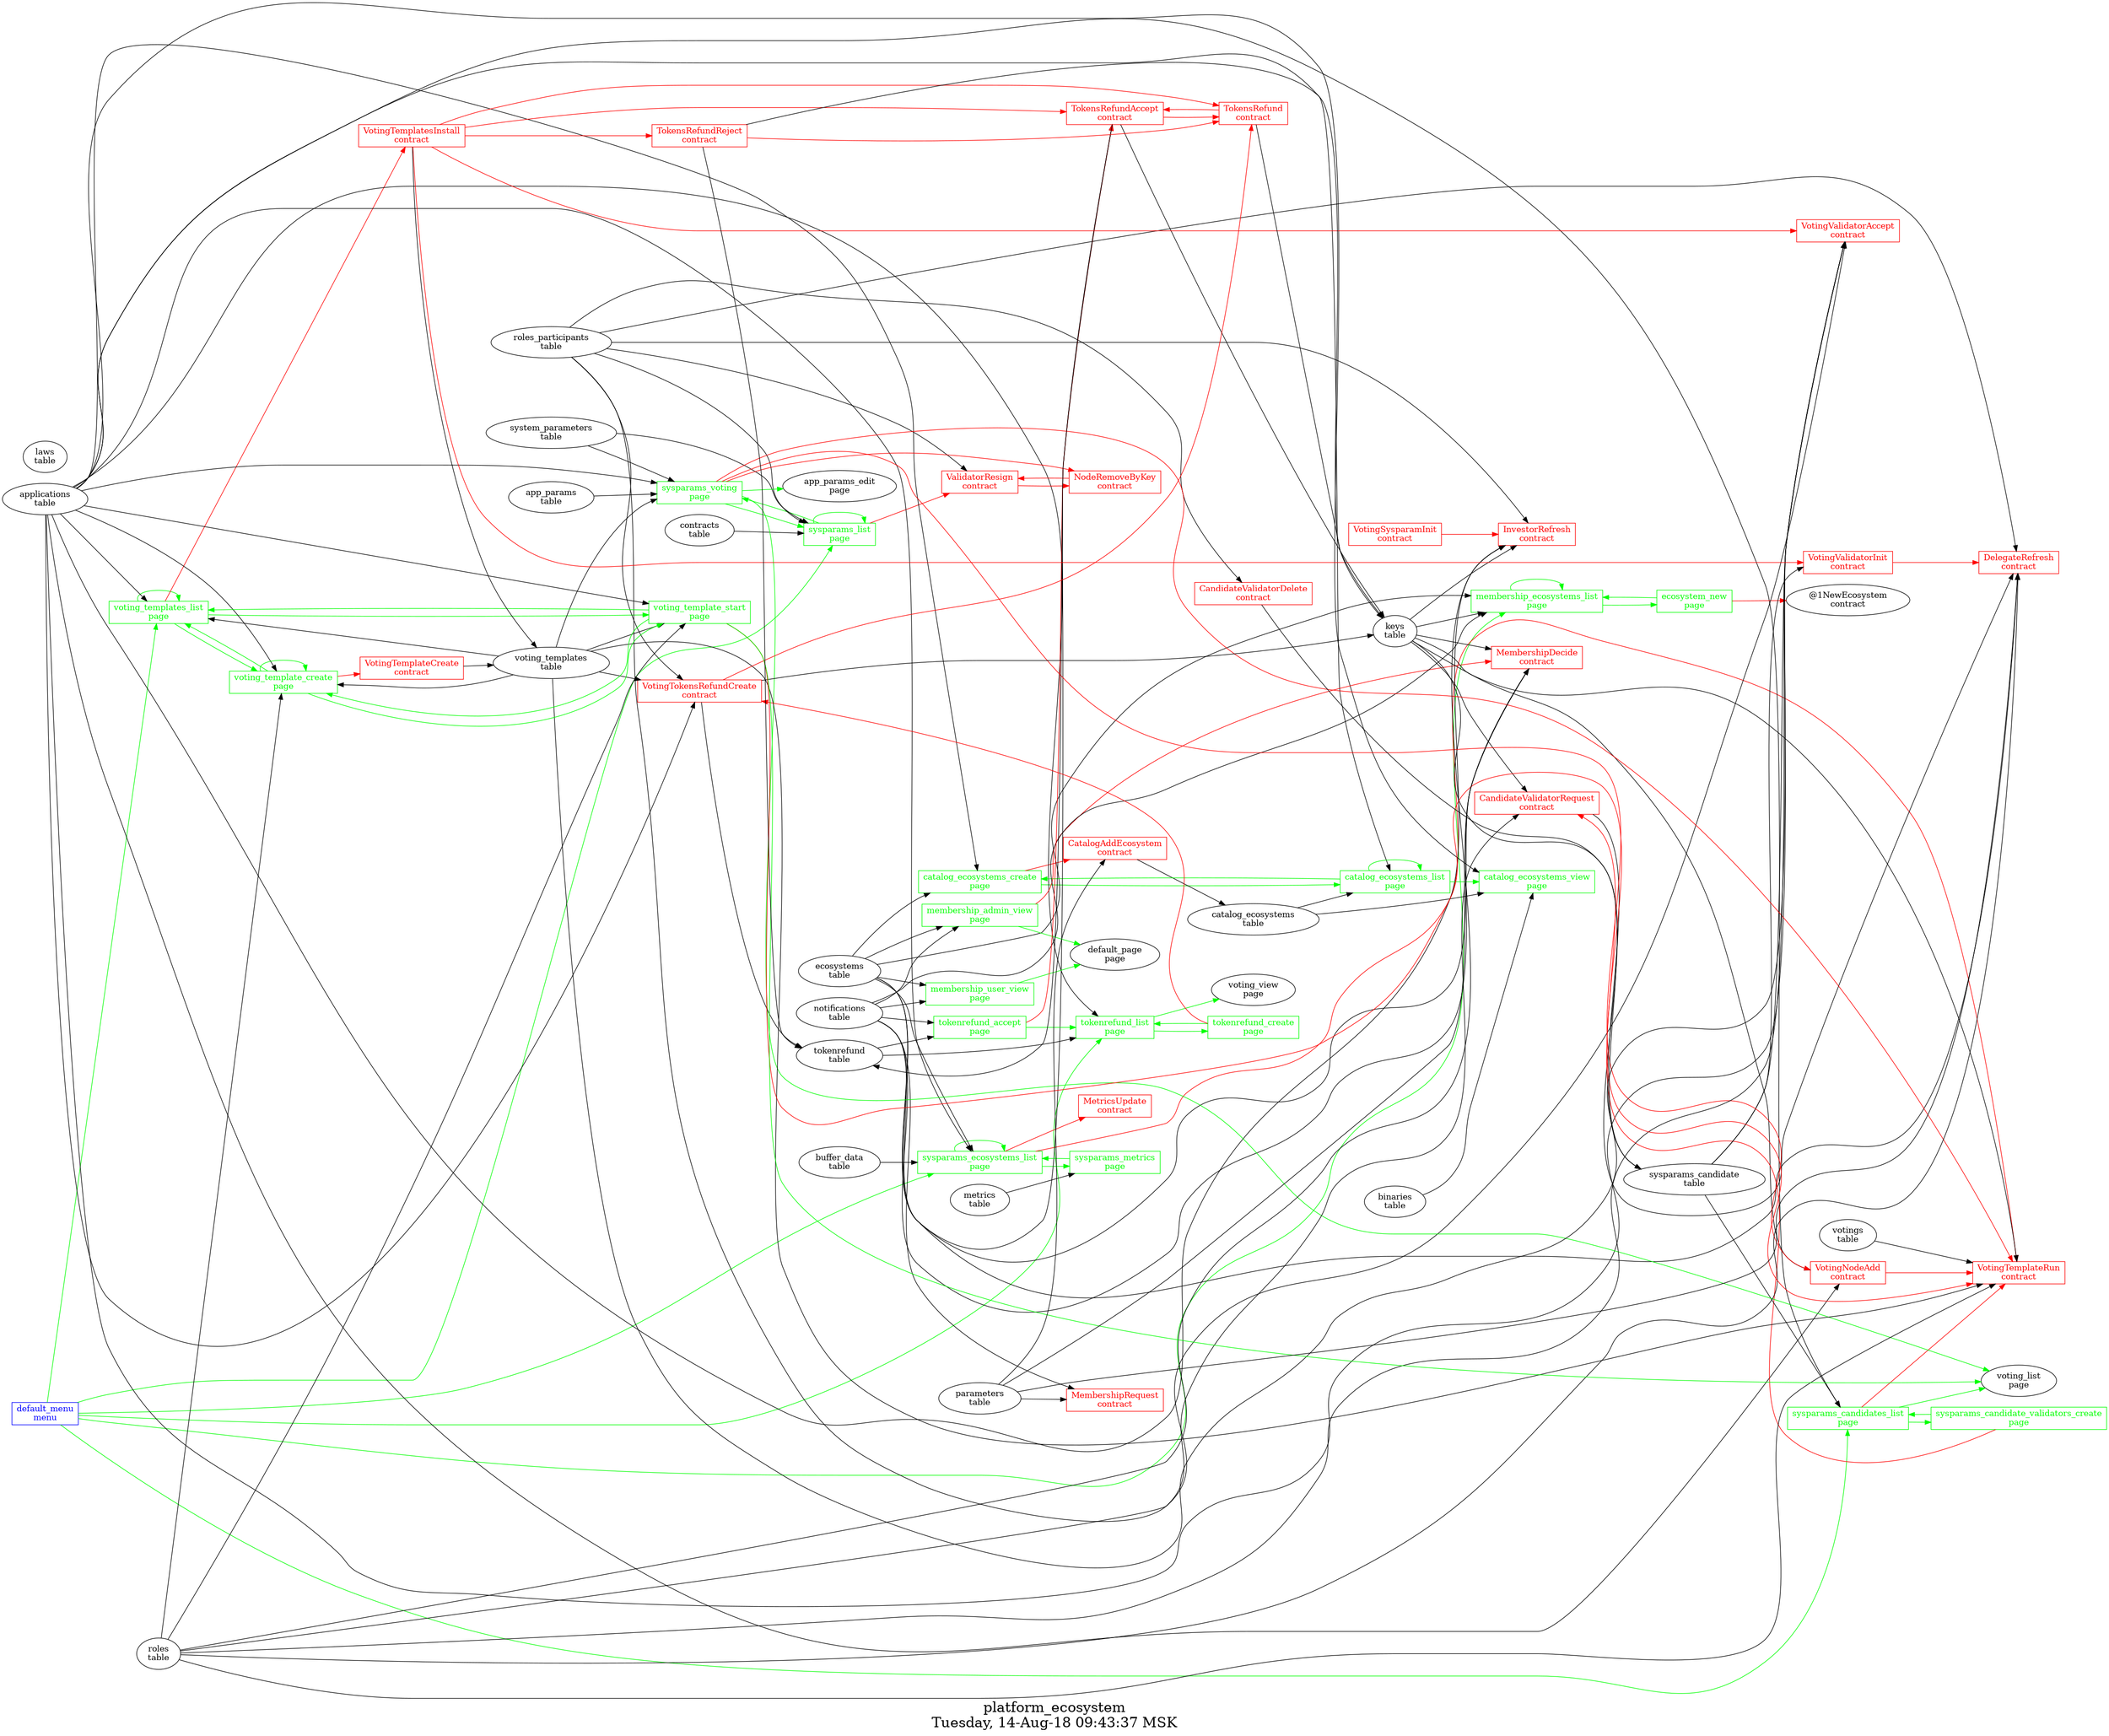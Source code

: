 digraph G {
graph [
  fontsize="24";
  label="platform_ecosystem\nTuesday, 14-Aug-18 09:43:37 MSK";
  nojustify=true;
  ordering=out;
  rankdir=LR;
  size="30";
];
"default_menu\nmenu" -> "voting_templates_list\npage"  [ color=green ]
"default_menu\nmenu" -> "sysparams_list\npage"  [ color=green ]
"default_menu\nmenu" -> "sysparams_candidates_list\npage"  [ color=green ]
"default_menu\nmenu" -> "sysparams_ecosystems_list\npage"  [ color=green ]
"default_menu\nmenu" -> "tokenrefund_list\npage"  [ color=green ]
"default_menu\nmenu" -> "membership_ecosystems_list\npage"  [ color=green ]
"default_menu\nmenu" [color=blue, fontcolor=blue, group=menus, shape=record];
"catalog_ecosystems_create\npage" -> "CatalogAddEcosystem\ncontract"  [ color=red ]
"applications\ntable" -> "catalog_ecosystems_create\npage"
"ecosystems\ntable" -> "catalog_ecosystems_create\npage"
"catalog_ecosystems_create\npage" -> "catalog_ecosystems_list\npage"  [ color=green ]
"catalog_ecosystems_create\npage" [color=green, fontcolor=green, group=pages, shape=record];
"applications\ntable" -> "catalog_ecosystems_list\npage"
"catalog_ecosystems\ntable" -> "catalog_ecosystems_list\npage"
"catalog_ecosystems_list\npage" -> "catalog_ecosystems_create\npage"  [ color=green ]
"catalog_ecosystems_list\npage" -> "catalog_ecosystems_list\npage"  [ color=green ]
"catalog_ecosystems_list\npage" -> "catalog_ecosystems_view\npage"  [ color=green ]
"catalog_ecosystems_list\npage" [color=green, fontcolor=green, group=pages, shape=record];
"applications\ntable" -> "catalog_ecosystems_view\npage"
"catalog_ecosystems\ntable" -> "catalog_ecosystems_view\npage"
"binaries\ntable" -> "catalog_ecosystems_view\npage"
"catalog_ecosystems_view\npage" [color=green, fontcolor=green, group=pages, shape=record];
"ecosystem_new\npage" -> "@1NewEcosystem\ncontract"  [ color=red ]
"ecosystem_new\npage" -> "membership_ecosystems_list\npage"  [ color=green ]
"ecosystem_new\npage" [color=green, fontcolor=green, group=pages, shape=record];
"membership_admin_view\npage" -> "MembershipDecide\ncontract"  [ color=red ]
"notifications\ntable" -> "membership_admin_view\npage"
"ecosystems\ntable" -> "membership_admin_view\npage"
"membership_admin_view\npage" -> "default_page\npage"  [ color=green ]
"membership_admin_view\npage" [color=green, fontcolor=green, group=pages, shape=record];
"ecosystems\ntable" -> "membership_ecosystems_list\npage"
"notifications\ntable" -> "membership_ecosystems_list\npage"
"keys\ntable" -> "membership_ecosystems_list\npage"
"membership_ecosystems_list\npage" -> "ecosystem_new\npage"  [ color=green ]
"membership_ecosystems_list\npage" -> "membership_ecosystems_list\npage"  [ color=green ]
"membership_ecosystems_list\npage" [color=green, fontcolor=green, group=pages, shape=record];
"notifications\ntable" -> "membership_user_view\npage"
"ecosystems\ntable" -> "membership_user_view\npage"
"membership_user_view\npage" -> "default_page\npage"  [ color=green ]
"membership_user_view\npage" [color=green, fontcolor=green, group=pages, shape=record];
"sysparams_candidate_validators_create\npage" -> "CandidateValidatorRequest\ncontract"  [ color=red ]
"sysparams_candidate_validators_create\npage" -> "sysparams_candidates_list\npage"  [ color=green ]
"sysparams_candidate_validators_create\npage" [color=green, fontcolor=green, group=pages, shape=record];
"sysparams_candidates_list\npage" -> "VotingTemplateRun\ncontract"  [ color=red ]
"applications\ntable" -> "sysparams_candidates_list\npage"
"sysparams_candidate\ntable" -> "sysparams_candidates_list\npage"
"sysparams_candidates_list\npage" -> "voting_list\npage"  [ color=green ]
"sysparams_candidates_list\npage" -> "sysparams_candidate_validators_create\npage"  [ color=green ]
"sysparams_candidates_list\npage" [color=green, fontcolor=green, group=pages, shape=record];
"sysparams_ecosystems_list\npage" -> "VotingTemplateRun\ncontract"  [ color=red ]
"sysparams_ecosystems_list\npage" -> "MetricsUpdate\ncontract"  [ color=red ]
"applications\ntable" -> "sysparams_ecosystems_list\npage"
"buffer_data\ntable" -> "sysparams_ecosystems_list\npage"
"ecosystems\ntable" -> "sysparams_ecosystems_list\npage"
"sysparams_ecosystems_list\npage" -> "sysparams_ecosystems_list\npage"  [ color=green ]
"sysparams_ecosystems_list\npage" -> "sysparams_metrics\npage"  [ color=green ]
"sysparams_ecosystems_list\npage" [color=green, fontcolor=green, group=pages, shape=record];
"sysparams_list\npage" -> "ValidatorResign\ncontract"  [ color=red ]
"system_parameters\ntable" -> "sysparams_list\npage"
"contracts\ntable" -> "sysparams_list\npage"
"roles_participants\ntable" -> "sysparams_list\npage"
"sysparams_list\npage" -> "sysparams_voting\npage"  [ color=green ]
"sysparams_list\npage" -> "sysparams_list\npage"  [ color=green ]
"sysparams_list\npage" [color=green, fontcolor=green, group=pages, shape=record];
"metrics\ntable" -> "sysparams_metrics\npage"
"sysparams_metrics\npage" -> "sysparams_ecosystems_list\npage"  [ color=green ]
"sysparams_metrics\npage" [color=green, fontcolor=green, group=pages, shape=record];
"sysparams_voting\npage" -> "VotingTemplateRun\ncontract"  [ color=red ]
"sysparams_voting\npage" -> "VotingNodeAdd\ncontract"  [ color=red ]
"sysparams_voting\npage" -> "NodeRemoveByKey\ncontract"  [ color=red ]
"applications\ntable" -> "sysparams_voting\npage"
"system_parameters\ntable" -> "sysparams_voting\npage"
"voting_templates\ntable" -> "sysparams_voting\npage"
"app_params\ntable" -> "sysparams_voting\npage"
"sysparams_voting\npage" -> "sysparams_list\npage"  [ color=green ]
"sysparams_voting\npage" -> "voting_list\npage"  [ color=green ]
"sysparams_voting\npage" -> "app_params_edit\npage"  [ color=green ]
"sysparams_voting\npage" [color=green, fontcolor=green, group=pages, shape=record];
"tokenrefund_accept\npage" -> "TokensRefundAccept\ncontract"  [ color=red ]
"notifications\ntable" -> "tokenrefund_accept\npage"
"tokenrefund\ntable" -> "tokenrefund_accept\npage"
"tokenrefund_accept\npage" -> "tokenrefund_list\npage"  [ color=green ]
"tokenrefund_accept\npage" [color=green, fontcolor=green, group=pages, shape=record];
"tokenrefund_create\npage" -> "VotingTokensRefundCreate\ncontract"  [ color=red ]
"tokenrefund_create\npage" -> "tokenrefund_list\npage"  [ color=green ]
"tokenrefund_create\npage" [color=green, fontcolor=green, group=pages, shape=record];
"applications\ntable" -> "tokenrefund_list\npage"
"tokenrefund\ntable" -> "tokenrefund_list\npage"
"tokenrefund_list\npage" -> "voting_view\npage"  [ color=green ]
"tokenrefund_list\npage" -> "tokenrefund_create\npage"  [ color=green ]
"tokenrefund_list\npage" [color=green, fontcolor=green, group=pages, shape=record];
"voting_template_create\npage" -> "VotingTemplateCreate\ncontract"  [ color=red ]
"applications\ntable" -> "voting_template_create\npage"
"voting_templates\ntable" -> "voting_template_create\npage"
"roles\ntable" -> "voting_template_create\npage"
"voting_template_create\npage" -> "voting_template_create\npage"  [ color=green ]
"voting_template_create\npage" -> "voting_template_start\npage"  [ color=green ]
"voting_template_create\npage" -> "voting_templates_list\npage"  [ color=green ]
"voting_template_create\npage" [color=green, fontcolor=green, group=pages, shape=record];
"voting_template_start\npage" -> "VotingTemplateRun\ncontract"  [ color=red ]
"applications\ntable" -> "voting_template_start\npage"
"voting_templates\ntable" -> "voting_template_start\npage"
"roles\ntable" -> "voting_template_start\npage"
"voting_template_start\npage" -> "voting_templates_list\npage"  [ color=green ]
"voting_template_start\npage" -> "voting_template_create\npage"  [ color=green ]
"voting_template_start\npage" -> "voting_list\npage"  [ color=green ]
"voting_template_start\npage" [color=green, fontcolor=green, group=pages, shape=record];
"voting_templates_list\npage" -> "VotingTemplatesInstall\ncontract"  [ color=red ]
"applications\ntable" -> "voting_templates_list\npage"
"voting_templates\ntable" -> "voting_templates_list\npage"
"voting_templates_list\npage" -> "voting_template_start\npage"  [ color=green ]
"voting_templates_list\npage" -> "voting_template_create\npage"  [ color=green ]
"voting_templates_list\npage" -> "voting_templates_list\npage"  [ color=green ]
"voting_templates_list\npage" [color=green, fontcolor=green, group=pages, shape=record];
"CandidateValidatorDelete\ncontract" -> "sysparams_candidate\ntable"  [ color="" ]
"roles_participants\ntable" -> "CandidateValidatorDelete\ncontract"
"CandidateValidatorDelete\ncontract" [color=red, fontcolor=red, group=contracts, shape=record];
"CandidateValidatorRequest\ncontract" -> "sysparams_candidate\ntable"  [ color="" ]
"keys\ntable" -> "CandidateValidatorRequest\ncontract"
"roles\ntable" -> "CandidateValidatorRequest\ncontract"
"CandidateValidatorRequest\ncontract" [color=red, fontcolor=red, group=contracts, shape=record];
"CatalogAddEcosystem\ncontract" -> "catalog_ecosystems\ntable"  [ color="" ]
"parameters\ntable" -> "CatalogAddEcosystem\ncontract"
"CatalogAddEcosystem\ncontract" [color=red, fontcolor=red, group=contracts, shape=record];
"roles\ntable" -> "DelegateRefresh\ncontract"
"ecosystems\ntable" -> "DelegateRefresh\ncontract"
"parameters\ntable" -> "DelegateRefresh\ncontract"
"roles_participants\ntable" -> "DelegateRefresh\ncontract"
"keys\ntable" -> "DelegateRefresh\ncontract"
"DelegateRefresh\ncontract" [color=red, fontcolor=red, group=contracts, shape=record];
"roles\ntable" -> "InvestorRefresh\ncontract"
"applications\ntable" -> "InvestorRefresh\ncontract"
"keys\ntable" -> "InvestorRefresh\ncontract"
"roles_participants\ntable" -> "InvestorRefresh\ncontract"
"InvestorRefresh\ncontract" [color=red, fontcolor=red, group=contracts, shape=record];
"notifications\ntable" -> "MembershipDecide\ncontract"
"parameters\ntable" -> "MembershipDecide\ncontract"
"keys\ntable" -> "MembershipDecide\ncontract"
"ecosystems\ntable" -> "MembershipDecide\ncontract"
"MembershipDecide\ncontract" [color=red, fontcolor=red, group=contracts, shape=record];
"notifications\ntable" -> "MembershipRequest\ncontract"
"parameters\ntable" -> "MembershipRequest\ncontract"
"MembershipRequest\ncontract" [color=red, fontcolor=red, group=contracts, shape=record];
"MetricsUpdate\ncontract" [color=red, fontcolor=red, group=contracts, shape=record];
"NodeRemoveByKey\ncontract" -> "ValidatorResign\ncontract"  [ color=red ]
"NodeRemoveByKey\ncontract" [color=red, fontcolor=red, group=contracts, shape=record];
"TokensRefund\ncontract" -> "TokensRefundAccept\ncontract"  [ color=red ]
"TokensRefund\ncontract" -> "keys\ntable"  [ color="" ]
"TokensRefund\ncontract" [color=red, fontcolor=red, group=contracts, shape=record];
"TokensRefundAccept\ncontract" -> "TokensRefund\ncontract"  [ color=red ]
"TokensRefundAccept\ncontract" -> "keys\ntable"  [ color="" ]
"TokensRefundAccept\ncontract" -> "tokenrefund\ntable"  [ color="" ]
"notifications\ntable" -> "TokensRefundAccept\ncontract"
"TokensRefundAccept\ncontract" [color=red, fontcolor=red, group=contracts, shape=record];
"TokensRefundReject\ncontract" -> "TokensRefund\ncontract"  [ color=red ]
"TokensRefundReject\ncontract" -> "keys\ntable"  [ color="" ]
"TokensRefundReject\ncontract" -> "tokenrefund\ntable"  [ color="" ]
"TokensRefundReject\ncontract" [color=red, fontcolor=red, group=contracts, shape=record];
"ValidatorResign\ncontract" -> "NodeRemoveByKey\ncontract"  [ color=red ]
"roles_participants\ntable" -> "ValidatorResign\ncontract"
"ValidatorResign\ncontract" [color=red, fontcolor=red, group=contracts, shape=record];
"VotingNodeAdd\ncontract" -> "VotingTemplateRun\ncontract"  [ color=red ]
"keys\ntable" -> "VotingNodeAdd\ncontract"
"applications\ntable" -> "VotingNodeAdd\ncontract"
"VotingNodeAdd\ncontract" [color=red, fontcolor=red, group=contracts, shape=record];
"VotingSysparamInit\ncontract" -> "InvestorRefresh\ncontract"  [ color=red ]
"VotingSysparamInit\ncontract" [color=red, fontcolor=red, group=contracts, shape=record];
"VotingTemplateCreate\ncontract" -> "voting_templates\ntable"  [ color="" ]
"VotingTemplateCreate\ncontract" [color=red, fontcolor=red, group=contracts, shape=record];
"voting_templates\ntable" -> "VotingTemplateRun\ncontract"
"keys\ntable" -> "VotingTemplateRun\ncontract"
"roles\ntable" -> "VotingTemplateRun\ncontract"
"votings\ntable" -> "VotingTemplateRun\ncontract"
"VotingTemplateRun\ncontract" [color=red, fontcolor=red, group=contracts, shape=record];
"VotingTemplatesInstall\ncontract" -> "TokensRefund\ncontract"  [ color=red ]
"VotingTemplatesInstall\ncontract" -> "TokensRefundAccept\ncontract"  [ color=red ]
"VotingTemplatesInstall\ncontract" -> "TokensRefundReject\ncontract"  [ color=red ]
"VotingTemplatesInstall\ncontract" -> "VotingValidatorAccept\ncontract"  [ color=red ]
"VotingTemplatesInstall\ncontract" -> "VotingValidatorInit\ncontract"  [ color=red ]
"VotingTemplatesInstall\ncontract" -> "voting_templates\ntable"  [ color="" ]
"VotingTemplatesInstall\ncontract" [color=red, fontcolor=red, group=contracts, shape=record];
"VotingTokensRefundCreate\ncontract" -> "TokensRefund\ncontract"  [ color=red ]
"VotingTokensRefundCreate\ncontract" -> "keys\ntable"  [ color="" ]
"VotingTokensRefundCreate\ncontract" -> "tokenrefund\ntable"  [ color="" ]
"applications\ntable" -> "VotingTokensRefundCreate\ncontract"
"voting_templates\ntable" -> "VotingTokensRefundCreate\ncontract"
"roles_participants\ntable" -> "VotingTokensRefundCreate\ncontract"
"VotingTokensRefundCreate\ncontract" [color=red, fontcolor=red, group=contracts, shape=record];
"applications\ntable" -> "VotingValidatorAccept\ncontract"
"voting_templates\ntable" -> "VotingValidatorAccept\ncontract"
"sysparams_candidate\ntable" -> "VotingValidatorAccept\ncontract"
"roles_participants\ntable" -> "VotingValidatorAccept\ncontract"
"roles\ntable" -> "VotingValidatorAccept\ncontract"
"VotingValidatorAccept\ncontract" [color=red, fontcolor=red, group=contracts, shape=record];
"VotingValidatorInit\ncontract" -> "DelegateRefresh\ncontract"  [ color=red ]
"sysparams_candidate\ntable" -> "VotingValidatorInit\ncontract"
"VotingValidatorInit\ncontract" [color=red, fontcolor=red, group=contracts, shape=record];
"catalog_ecosystems\ntable" [color="", fontcolor="", group=tables, shape=""];
"laws\ntable" [color="", fontcolor="", group=tables, shape=""];
"sysparams_candidate\ntable" [color="", fontcolor="", group=tables, shape=""];
"tokenrefund\ntable" [color="", fontcolor="", group=tables, shape=""];
"voting_templates\ntable" [color="", fontcolor="", group=tables, shape=""];
}
